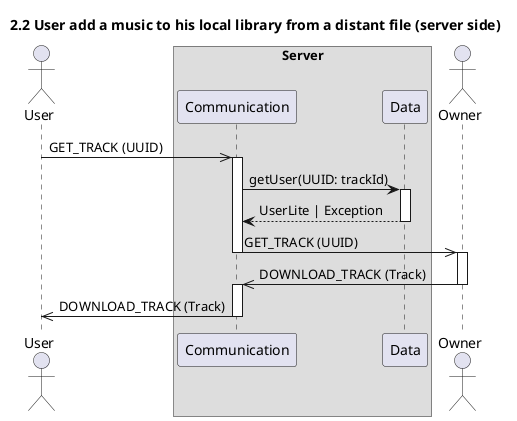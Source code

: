 @startuml 2.2 User add a music to his local library from a distant file (server side)
title 2.2 User add a music to his local library from a distant file (server side)

actor "User" as user
box Server
    participant Communication
    participant Data
end box
actor "Owner" as owner

user ->> Communication : GET_TRACK (UUID)
activate Communication

Communication -> Data : getUser(UUID: trackId)
activate Data

Data --> Communication : UserLite | Exception
deactivate Data

Communication ->> owner : GET_TRACK (UUID)
deactivate Communication
activate owner

owner ->> Communication : DOWNLOAD_TRACK (Track)
deactivate owner
activate Communication

Communication ->> user : DOWNLOAD_TRACK (Track)
deactivate Communication

@enduml